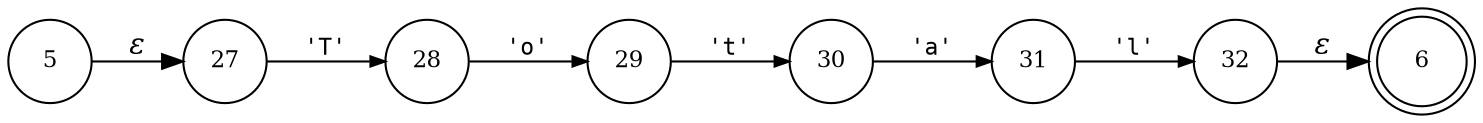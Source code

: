 digraph ATN {
rankdir=LR;
s6[fontsize=11, label="6", shape=doublecircle, fixedsize=true, width=.6];
s32[fontsize=11,label="32", shape=circle, fixedsize=true, width=.55, peripheries=1];
s5[fontsize=11,label="5", shape=circle, fixedsize=true, width=.55, peripheries=1];
s27[fontsize=11,label="27", shape=circle, fixedsize=true, width=.55, peripheries=1];
s29[fontsize=11,label="29", shape=circle, fixedsize=true, width=.55, peripheries=1];
s28[fontsize=11,label="28", shape=circle, fixedsize=true, width=.55, peripheries=1];
s31[fontsize=11,label="31", shape=circle, fixedsize=true, width=.55, peripheries=1];
s30[fontsize=11,label="30", shape=circle, fixedsize=true, width=.55, peripheries=1];
s5 -> s27 [fontname="Times-Italic", label="&epsilon;"];
s27 -> s28 [fontsize=11, fontname="Courier", arrowsize=.7, label = "'T'", arrowhead = normal];
s28 -> s29 [fontsize=11, fontname="Courier", arrowsize=.7, label = "'o'", arrowhead = normal];
s29 -> s30 [fontsize=11, fontname="Courier", arrowsize=.7, label = "'t'", arrowhead = normal];
s30 -> s31 [fontsize=11, fontname="Courier", arrowsize=.7, label = "'a'", arrowhead = normal];
s31 -> s32 [fontsize=11, fontname="Courier", arrowsize=.7, label = "'l'", arrowhead = normal];
s32 -> s6 [fontname="Times-Italic", label="&epsilon;"];
}